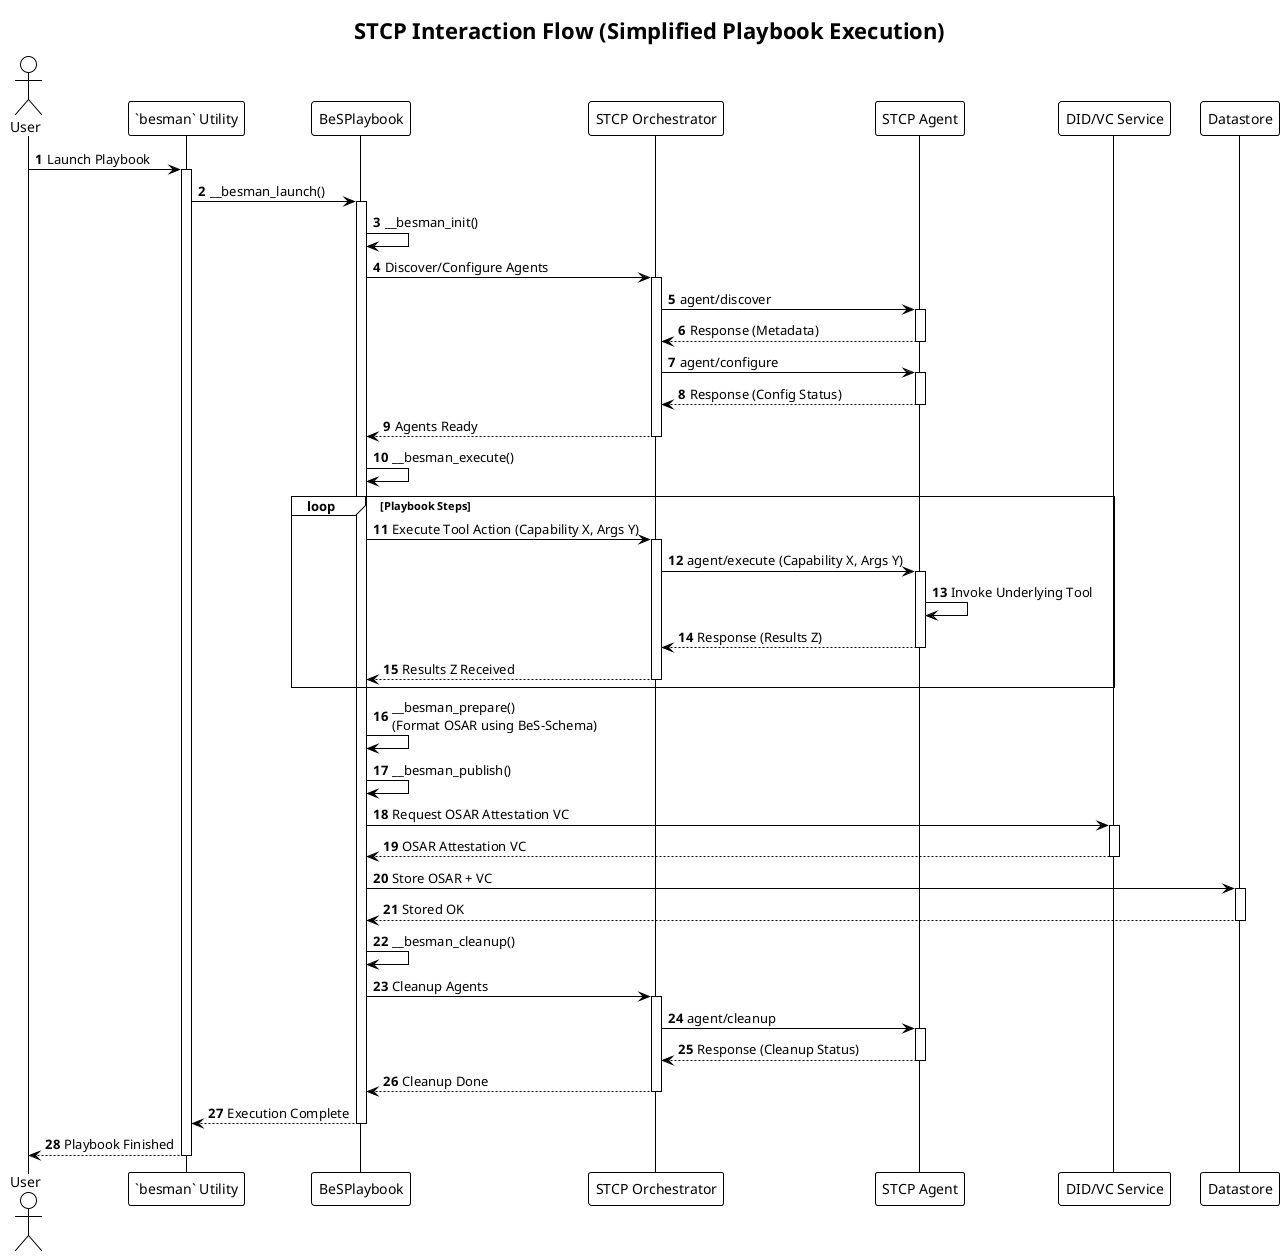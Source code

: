 @startuml STCP_Interaction_Flow
!theme plain
autonumber

title STCP Interaction Flow (Simplified Playbook Execution)

actor User
participant "`besman` Utility" as Besman
participant "BeSPlaybook" as Playbook
participant "STCP Orchestrator" as Orchestrator
participant "STCP Agent" as Agent
participant "DID/VC Service" as DVCService
participant "Datastore" as Datastore

User -> Besman : Launch Playbook
activate Besman
Besman -> Playbook : __besman_launch()
activate Playbook

Playbook -> Playbook : __besman_init()
Playbook -> Orchestrator : Discover/Configure Agents
activate Orchestrator
Orchestrator -> Agent : agent/discover
activate Agent
Agent --> Orchestrator : Response (Metadata)
deactivate Agent
Orchestrator -> Agent : agent/configure
activate Agent
Agent --> Orchestrator : Response (Config Status)
deactivate Agent
Orchestrator --> Playbook : Agents Ready
deactivate Orchestrator

Playbook -> Playbook : __besman_execute()
loop Playbook Steps
  Playbook -> Orchestrator : Execute Tool Action (Capability X, Args Y)
  activate Orchestrator
  Orchestrator -> Agent : agent/execute (Capability X, Args Y)
  activate Agent
  Agent -> Agent : Invoke Underlying Tool
  Agent --> Orchestrator : Response (Results Z)
  deactivate Agent
  Orchestrator --> Playbook : Results Z Received
  deactivate Orchestrator
end

Playbook -> Playbook : __besman_prepare()\n(Format OSAR using BeS-Schema)

Playbook -> Playbook : __besman_publish()
Playbook -> DVCService : Request OSAR Attestation VC
activate DVCService
DVCService --> Playbook : OSAR Attestation VC
deactivate DVCService
Playbook -> Datastore : Store OSAR + VC
activate Datastore
Datastore --> Playbook : Stored OK
deactivate Datastore

Playbook -> Playbook : __besman_cleanup()
Playbook -> Orchestrator : Cleanup Agents
activate Orchestrator
Orchestrator -> Agent : agent/cleanup
activate Agent
Agent --> Orchestrator : Response (Cleanup Status)
deactivate Agent
Orchestrator --> Playbook : Cleanup Done
deactivate Orchestrator

Playbook --> Besman : Execution Complete
deactivate Playbook
Besman --> User : Playbook Finished
deactivate Besman

@enduml
